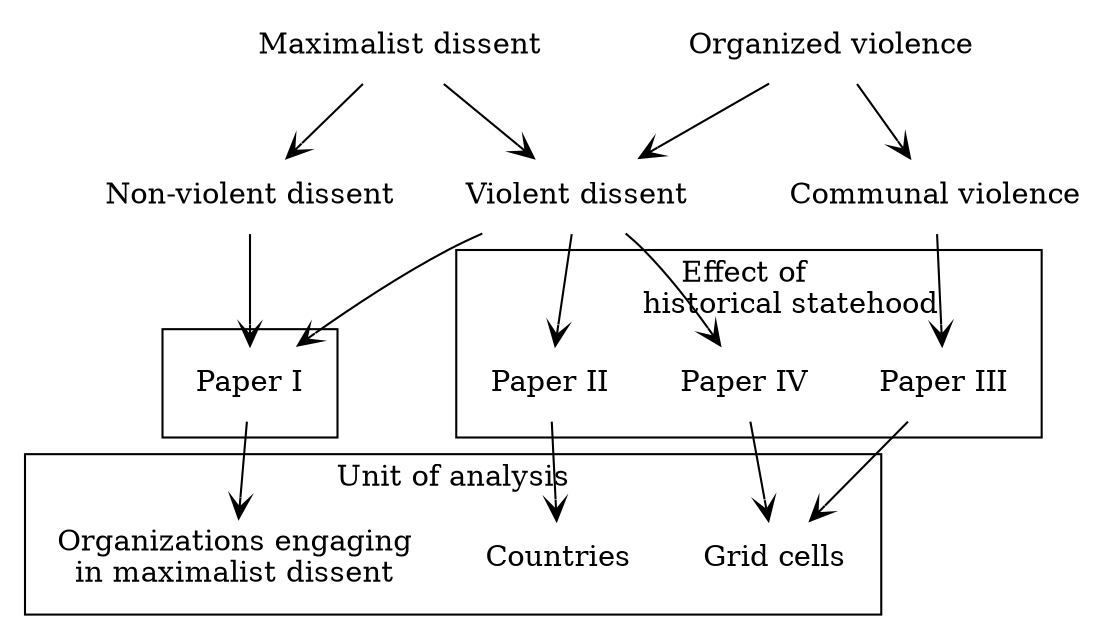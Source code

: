 digraph G {
	 node [shape = plaintext];
	 edge [arrowhead = vee];
	 "Maximalist dissent" -> "Non-violent dissent";
	 "Maximalist dissent" -> "Violent dissent";
	 "Organized violence" -> "Violent dissent";
	 "Organized violence" -> "Communal violence";
	 "Non-violent dissent" -> "Paper I";
	 "Violent dissent" -> "Paper I";
	 "Violent dissent" -> "Paper II";
	 "Violent dissent" -> "Paper IV";
	 "Communal violence" -> "Paper III";
	 subgraph cluster0{
		 "Paper I";
	 }
	 subgraph cluster1{
		 "Paper II";
		 "Paper IV";
		 "Paper III";
		 label = "Effect of 
   	 historical statehood";
	 }	
	 subgraph cluster2{
		 label = "Unit of analysis"
		 "Paper I" -> "Organizations engaging
in maximalist dissent";
		"Paper II" -> "Countries";
		"Paper III" -> "Grid cells";
		"Paper IV" -> "Grid cells";
	 }
}


